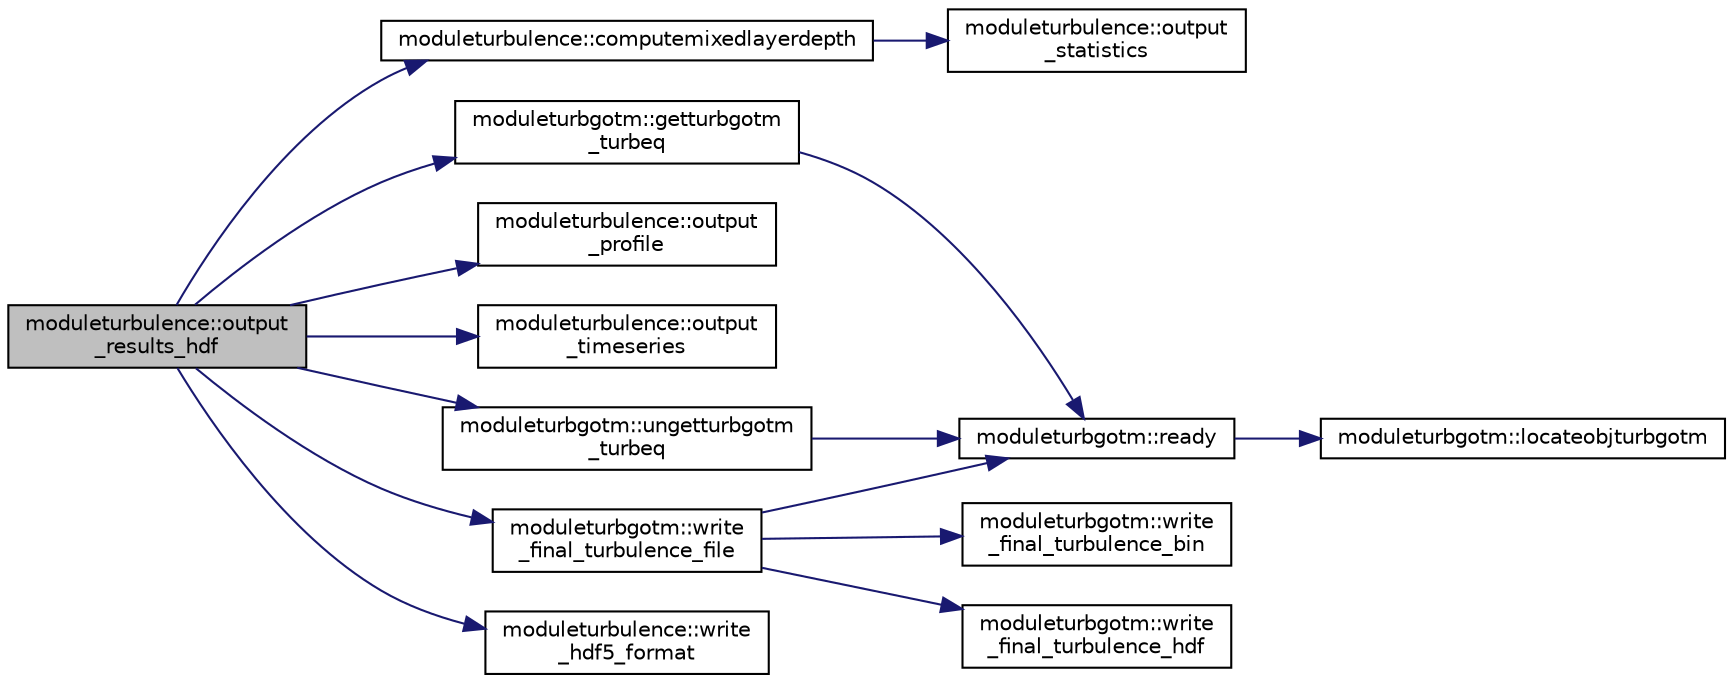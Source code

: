 digraph "moduleturbulence::output_results_hdf"
{
 // LATEX_PDF_SIZE
  edge [fontname="Helvetica",fontsize="10",labelfontname="Helvetica",labelfontsize="10"];
  node [fontname="Helvetica",fontsize="10",shape=record];
  rankdir="LR";
  Node1 [label="moduleturbulence::output\l_results_hdf",height=0.2,width=0.4,color="black", fillcolor="grey75", style="filled", fontcolor="black",tooltip=" "];
  Node1 -> Node2 [color="midnightblue",fontsize="10",style="solid"];
  Node2 [label="moduleturbulence::computemixedlayerdepth",height=0.2,width=0.4,color="black", fillcolor="white", style="filled",URL="$namespacemoduleturbulence.html#ad38c50749e5db481714069b7e366c4e7",tooltip=" "];
  Node2 -> Node3 [color="midnightblue",fontsize="10",style="solid"];
  Node3 [label="moduleturbulence::output\l_statistics",height=0.2,width=0.4,color="black", fillcolor="white", style="filled",URL="$namespacemoduleturbulence.html#a217345ed46e74ae2c1880a07108c9487",tooltip=" "];
  Node1 -> Node4 [color="midnightblue",fontsize="10",style="solid"];
  Node4 [label="moduleturbgotm::getturbgotm\l_turbeq",height=0.2,width=0.4,color="black", fillcolor="white", style="filled",URL="$namespacemoduleturbgotm.html#a087db16b86a3a5c9670ca783b6075e65",tooltip=" "];
  Node4 -> Node5 [color="midnightblue",fontsize="10",style="solid"];
  Node5 [label="moduleturbgotm::ready",height=0.2,width=0.4,color="black", fillcolor="white", style="filled",URL="$namespacemoduleturbgotm.html#a8b59a232d6c61837f14e169cef43d695",tooltip=" "];
  Node5 -> Node6 [color="midnightblue",fontsize="10",style="solid"];
  Node6 [label="moduleturbgotm::locateobjturbgotm",height=0.2,width=0.4,color="black", fillcolor="white", style="filled",URL="$namespacemoduleturbgotm.html#a2445ccc2c59cf2ae892fd78dda123a3d",tooltip=" "];
  Node1 -> Node7 [color="midnightblue",fontsize="10",style="solid"];
  Node7 [label="moduleturbulence::output\l_profile",height=0.2,width=0.4,color="black", fillcolor="white", style="filled",URL="$namespacemoduleturbulence.html#a72996c619e984f58e135b17214de8718",tooltip=" "];
  Node1 -> Node8 [color="midnightblue",fontsize="10",style="solid"];
  Node8 [label="moduleturbulence::output\l_timeseries",height=0.2,width=0.4,color="black", fillcolor="white", style="filled",URL="$namespacemoduleturbulence.html#ad434d19fe537a51091b39515c951a2a3",tooltip=" "];
  Node1 -> Node9 [color="midnightblue",fontsize="10",style="solid"];
  Node9 [label="moduleturbgotm::ungetturbgotm\l_turbeq",height=0.2,width=0.4,color="black", fillcolor="white", style="filled",URL="$namespacemoduleturbgotm.html#a4858630313fbbb17b65257d59f9e67ca",tooltip=" "];
  Node9 -> Node5 [color="midnightblue",fontsize="10",style="solid"];
  Node1 -> Node10 [color="midnightblue",fontsize="10",style="solid"];
  Node10 [label="moduleturbgotm::write\l_final_turbulence_file",height=0.2,width=0.4,color="black", fillcolor="white", style="filled",URL="$namespacemoduleturbgotm.html#a01feda969236095bbd86a65a94f4e37c",tooltip=" "];
  Node10 -> Node5 [color="midnightblue",fontsize="10",style="solid"];
  Node10 -> Node11 [color="midnightblue",fontsize="10",style="solid"];
  Node11 [label="moduleturbgotm::write\l_final_turbulence_bin",height=0.2,width=0.4,color="black", fillcolor="white", style="filled",URL="$namespacemoduleturbgotm.html#a471003d8ec76b83e26d91b8ed4815546",tooltip=" "];
  Node10 -> Node12 [color="midnightblue",fontsize="10",style="solid"];
  Node12 [label="moduleturbgotm::write\l_final_turbulence_hdf",height=0.2,width=0.4,color="black", fillcolor="white", style="filled",URL="$namespacemoduleturbgotm.html#afdd63df0733f254a488fb73b240eb944",tooltip=" "];
  Node1 -> Node13 [color="midnightblue",fontsize="10",style="solid"];
  Node13 [label="moduleturbulence::write\l_hdf5_format",height=0.2,width=0.4,color="black", fillcolor="white", style="filled",URL="$namespacemoduleturbulence.html#a256cd0709bb85cc0f9cd463e00938709",tooltip=" "];
}
